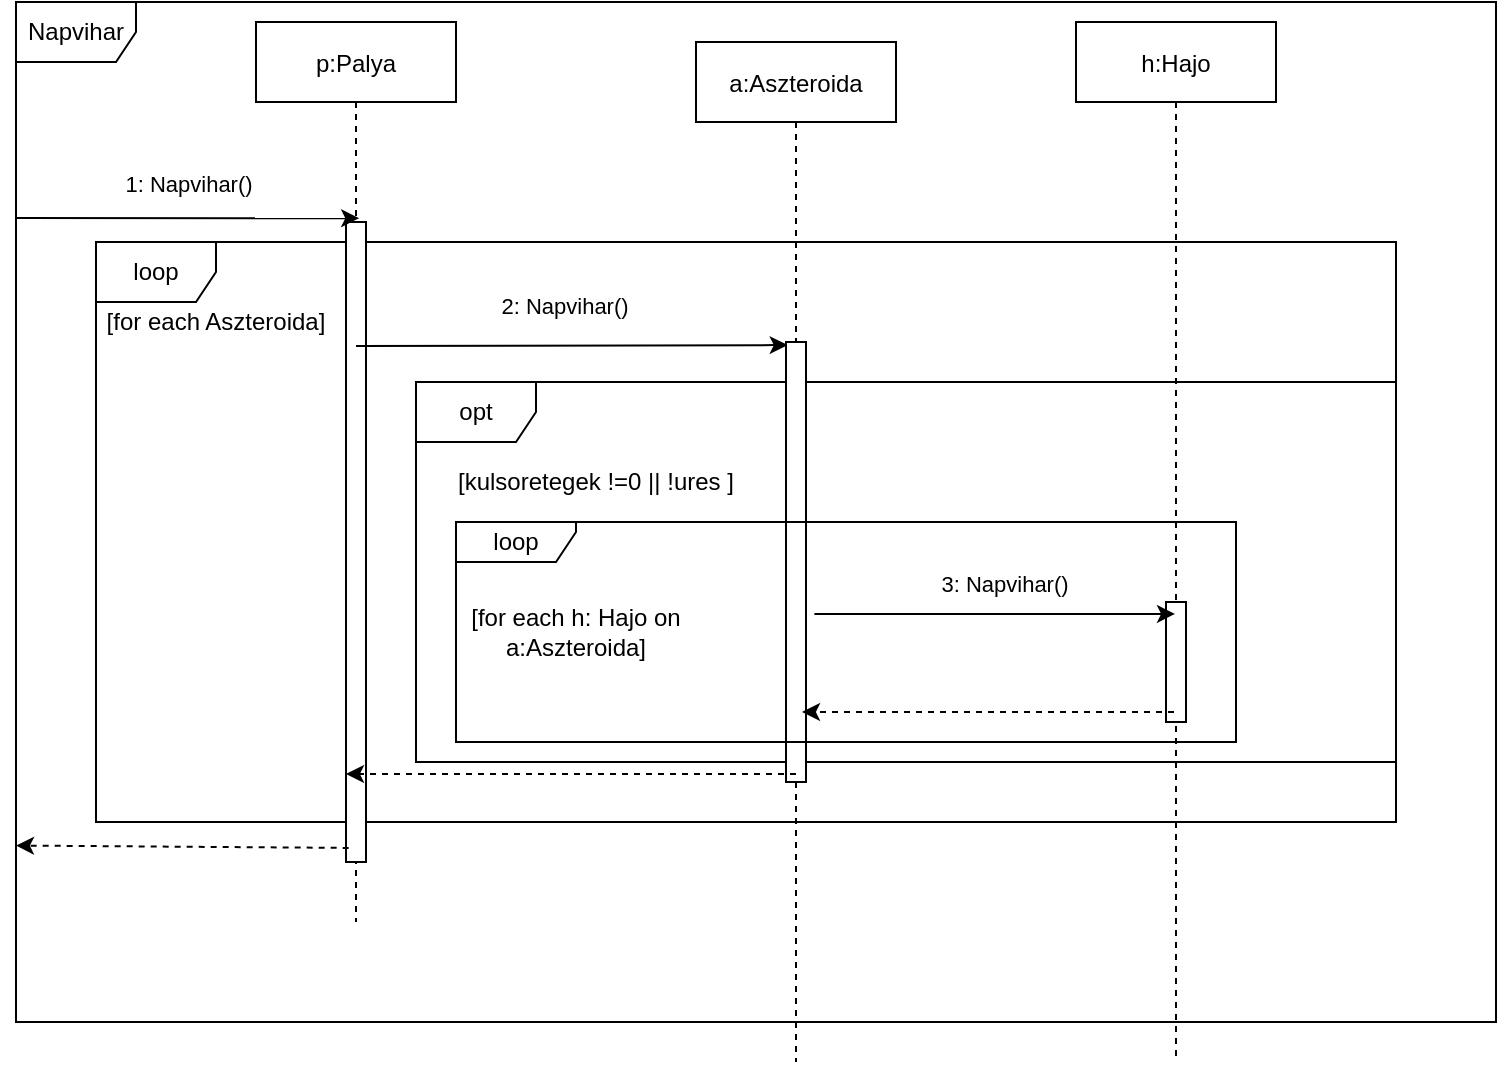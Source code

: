 <mxfile version="14.4.3" type="github">
  <diagram id="kgpKYQtTHZ0yAKxKKP6v" name="Page-1">
    <mxGraphModel dx="922" dy="596" grid="1" gridSize="10" guides="1" tooltips="1" connect="1" arrows="1" fold="1" page="1" pageScale="1" pageWidth="850" pageHeight="1100" math="0" shadow="0">
      <root>
        <mxCell id="0" />
        <mxCell id="1" parent="0" />
        <mxCell id="qYhOaUoZgo6TbX7D6caA-1" value="Napvihar" style="shape=umlFrame;whiteSpace=wrap;html=1;" vertex="1" parent="1">
          <mxGeometry x="10" y="40" width="740" height="510" as="geometry" />
        </mxCell>
        <mxCell id="SgDfIWWzx2ZMo61pQXlU-1" value="loop" style="shape=umlFrame;whiteSpace=wrap;html=1;" parent="1" vertex="1">
          <mxGeometry x="50" y="160" width="650" height="290" as="geometry" />
        </mxCell>
        <mxCell id="SgDfIWWzx2ZMo61pQXlU-2" value="opt" style="shape=umlFrame;whiteSpace=wrap;html=1;" parent="1" vertex="1">
          <mxGeometry x="210" y="230" width="490" height="190" as="geometry" />
        </mxCell>
        <mxCell id="3nuBFxr9cyL0pnOWT2aG-1" value="p:Palya" style="shape=umlLifeline;perimeter=lifelinePerimeter;container=1;collapsible=0;recursiveResize=0;rounded=0;shadow=0;strokeWidth=1;" parent="1" vertex="1">
          <mxGeometry x="130" y="50" width="100" height="450" as="geometry" />
        </mxCell>
        <mxCell id="3nuBFxr9cyL0pnOWT2aG-2" value="" style="points=[];perimeter=orthogonalPerimeter;rounded=0;shadow=0;strokeWidth=1;" parent="3nuBFxr9cyL0pnOWT2aG-1" vertex="1">
          <mxGeometry x="45" y="100" width="10" height="320" as="geometry" />
        </mxCell>
        <mxCell id="fCaX27pMjF2Q6U7E_pNl-6" value="1: Napvihar()" style="endArrow=classic;html=1;entryX=0.516;entryY=0.218;entryDx=0;entryDy=0;entryPerimeter=0;" parent="1" target="3nuBFxr9cyL0pnOWT2aG-1" edge="1">
          <mxGeometry x="-0.002" y="16" width="50" height="50" relative="1" as="geometry">
            <mxPoint x="10" y="148" as="sourcePoint" />
            <mxPoint x="182" y="130" as="targetPoint" />
            <mxPoint y="-1" as="offset" />
          </mxGeometry>
        </mxCell>
        <mxCell id="fCaX27pMjF2Q6U7E_pNl-9" value="[for each Aszteroida]" style="text;html=1;strokeColor=none;fillColor=none;align=center;verticalAlign=middle;whiteSpace=wrap;rounded=0;" parent="1" vertex="1">
          <mxGeometry x="50" y="190" width="120" height="20" as="geometry" />
        </mxCell>
        <mxCell id="fCaX27pMjF2Q6U7E_pNl-11" value="2: Napvihar()" style="endArrow=classic;html=1;entryX=0.086;entryY=0.007;entryDx=0;entryDy=0;entryPerimeter=0;" parent="1" target="3nuBFxr9cyL0pnOWT2aG-6" edge="1">
          <mxGeometry x="-0.033" y="20" width="50" height="50" relative="1" as="geometry">
            <mxPoint x="180" y="212" as="sourcePoint" />
            <mxPoint x="324" y="221" as="targetPoint" />
            <mxPoint as="offset" />
          </mxGeometry>
        </mxCell>
        <mxCell id="fCaX27pMjF2Q6U7E_pNl-14" value="[kulsoretegek !=0 || !ures ]" style="text;html=1;strokeColor=none;fillColor=none;align=center;verticalAlign=middle;whiteSpace=wrap;rounded=0;" parent="1" vertex="1">
          <mxGeometry x="200" y="270" width="200" height="20" as="geometry" />
        </mxCell>
        <mxCell id="3nuBFxr9cyL0pnOWT2aG-5" value="a:Aszteroida" style="shape=umlLifeline;perimeter=lifelinePerimeter;container=1;collapsible=0;recursiveResize=0;rounded=0;shadow=0;strokeWidth=1;" parent="1" vertex="1">
          <mxGeometry x="350" y="60" width="100" height="510" as="geometry" />
        </mxCell>
        <mxCell id="3nuBFxr9cyL0pnOWT2aG-6" value="" style="points=[];perimeter=orthogonalPerimeter;rounded=0;shadow=0;strokeWidth=1;" parent="3nuBFxr9cyL0pnOWT2aG-5" vertex="1">
          <mxGeometry x="45" y="150" width="10" height="220" as="geometry" />
        </mxCell>
        <mxCell id="fCaX27pMjF2Q6U7E_pNl-3" value="h:Hajo" style="shape=umlLifeline;perimeter=lifelinePerimeter;container=1;collapsible=0;recursiveResize=0;rounded=0;shadow=0;strokeWidth=1;" parent="1" vertex="1">
          <mxGeometry x="540" y="50" width="100" height="520" as="geometry" />
        </mxCell>
        <mxCell id="fCaX27pMjF2Q6U7E_pNl-4" value="" style="points=[];perimeter=orthogonalPerimeter;rounded=0;shadow=0;strokeWidth=1;" parent="fCaX27pMjF2Q6U7E_pNl-3" vertex="1">
          <mxGeometry x="45" y="290" width="10" height="60" as="geometry" />
        </mxCell>
        <mxCell id="fCaX27pMjF2Q6U7E_pNl-17" value="[for each h: Hajo on a:Aszteroida]" style="text;html=1;strokeColor=none;fillColor=none;align=center;verticalAlign=middle;whiteSpace=wrap;rounded=0;" parent="1" vertex="1">
          <mxGeometry x="230" y="340" width="120" height="30" as="geometry" />
        </mxCell>
        <mxCell id="fCaX27pMjF2Q6U7E_pNl-19" value="&lt;span style=&quot;color: rgb(0 , 0 , 0) ; font-family: &amp;#34;helvetica&amp;#34; ; font-size: 11px ; font-style: normal ; font-weight: 400 ; letter-spacing: normal ; text-align: center ; text-indent: 0px ; text-transform: none ; word-spacing: 0px ; background-color: rgb(255 , 255 , 255) ; display: inline ; float: none&quot;&gt;3: Napvihar()&lt;/span&gt;" style="endArrow=classic;html=1;exitX=1.419;exitY=0.618;exitDx=0;exitDy=0;exitPerimeter=0;" parent="1" source="3nuBFxr9cyL0pnOWT2aG-6" target="fCaX27pMjF2Q6U7E_pNl-3" edge="1">
          <mxGeometry x="0.055" y="15" width="50" height="50" relative="1" as="geometry">
            <mxPoint x="550" y="340" as="sourcePoint" />
            <mxPoint x="600" y="290" as="targetPoint" />
            <mxPoint as="offset" />
          </mxGeometry>
        </mxCell>
        <mxCell id="fCaX27pMjF2Q6U7E_pNl-21" value="" style="endArrow=classic;html=1;dashed=1;" parent="1" edge="1">
          <mxGeometry width="50" height="50" relative="1" as="geometry">
            <mxPoint x="589" y="395" as="sourcePoint" />
            <mxPoint x="403" y="395" as="targetPoint" />
          </mxGeometry>
        </mxCell>
        <mxCell id="fCaX27pMjF2Q6U7E_pNl-22" value="" style="endArrow=classic;html=1;dashed=1;" parent="1" edge="1">
          <mxGeometry width="50" height="50" relative="1" as="geometry">
            <mxPoint x="400" y="426" as="sourcePoint" />
            <mxPoint x="175" y="426" as="targetPoint" />
          </mxGeometry>
        </mxCell>
        <mxCell id="fCaX27pMjF2Q6U7E_pNl-23" value="" style="endArrow=classic;html=1;dashed=1;exitX=0.133;exitY=0.978;exitDx=0;exitDy=0;exitPerimeter=0;entryX=0;entryY=0.827;entryDx=0;entryDy=0;entryPerimeter=0;" parent="1" source="3nuBFxr9cyL0pnOWT2aG-2" edge="1" target="qYhOaUoZgo6TbX7D6caA-1">
          <mxGeometry width="50" height="50" relative="1" as="geometry">
            <mxPoint x="104.03" y="490.0" as="sourcePoint" />
            <mxPoint x="30" y="463" as="targetPoint" />
          </mxGeometry>
        </mxCell>
        <mxCell id="SgDfIWWzx2ZMo61pQXlU-3" value="loop" style="shape=umlFrame;whiteSpace=wrap;html=1;width=60;height=20;" parent="1" vertex="1">
          <mxGeometry x="230" y="300" width="390" height="110" as="geometry" />
        </mxCell>
      </root>
    </mxGraphModel>
  </diagram>
</mxfile>
